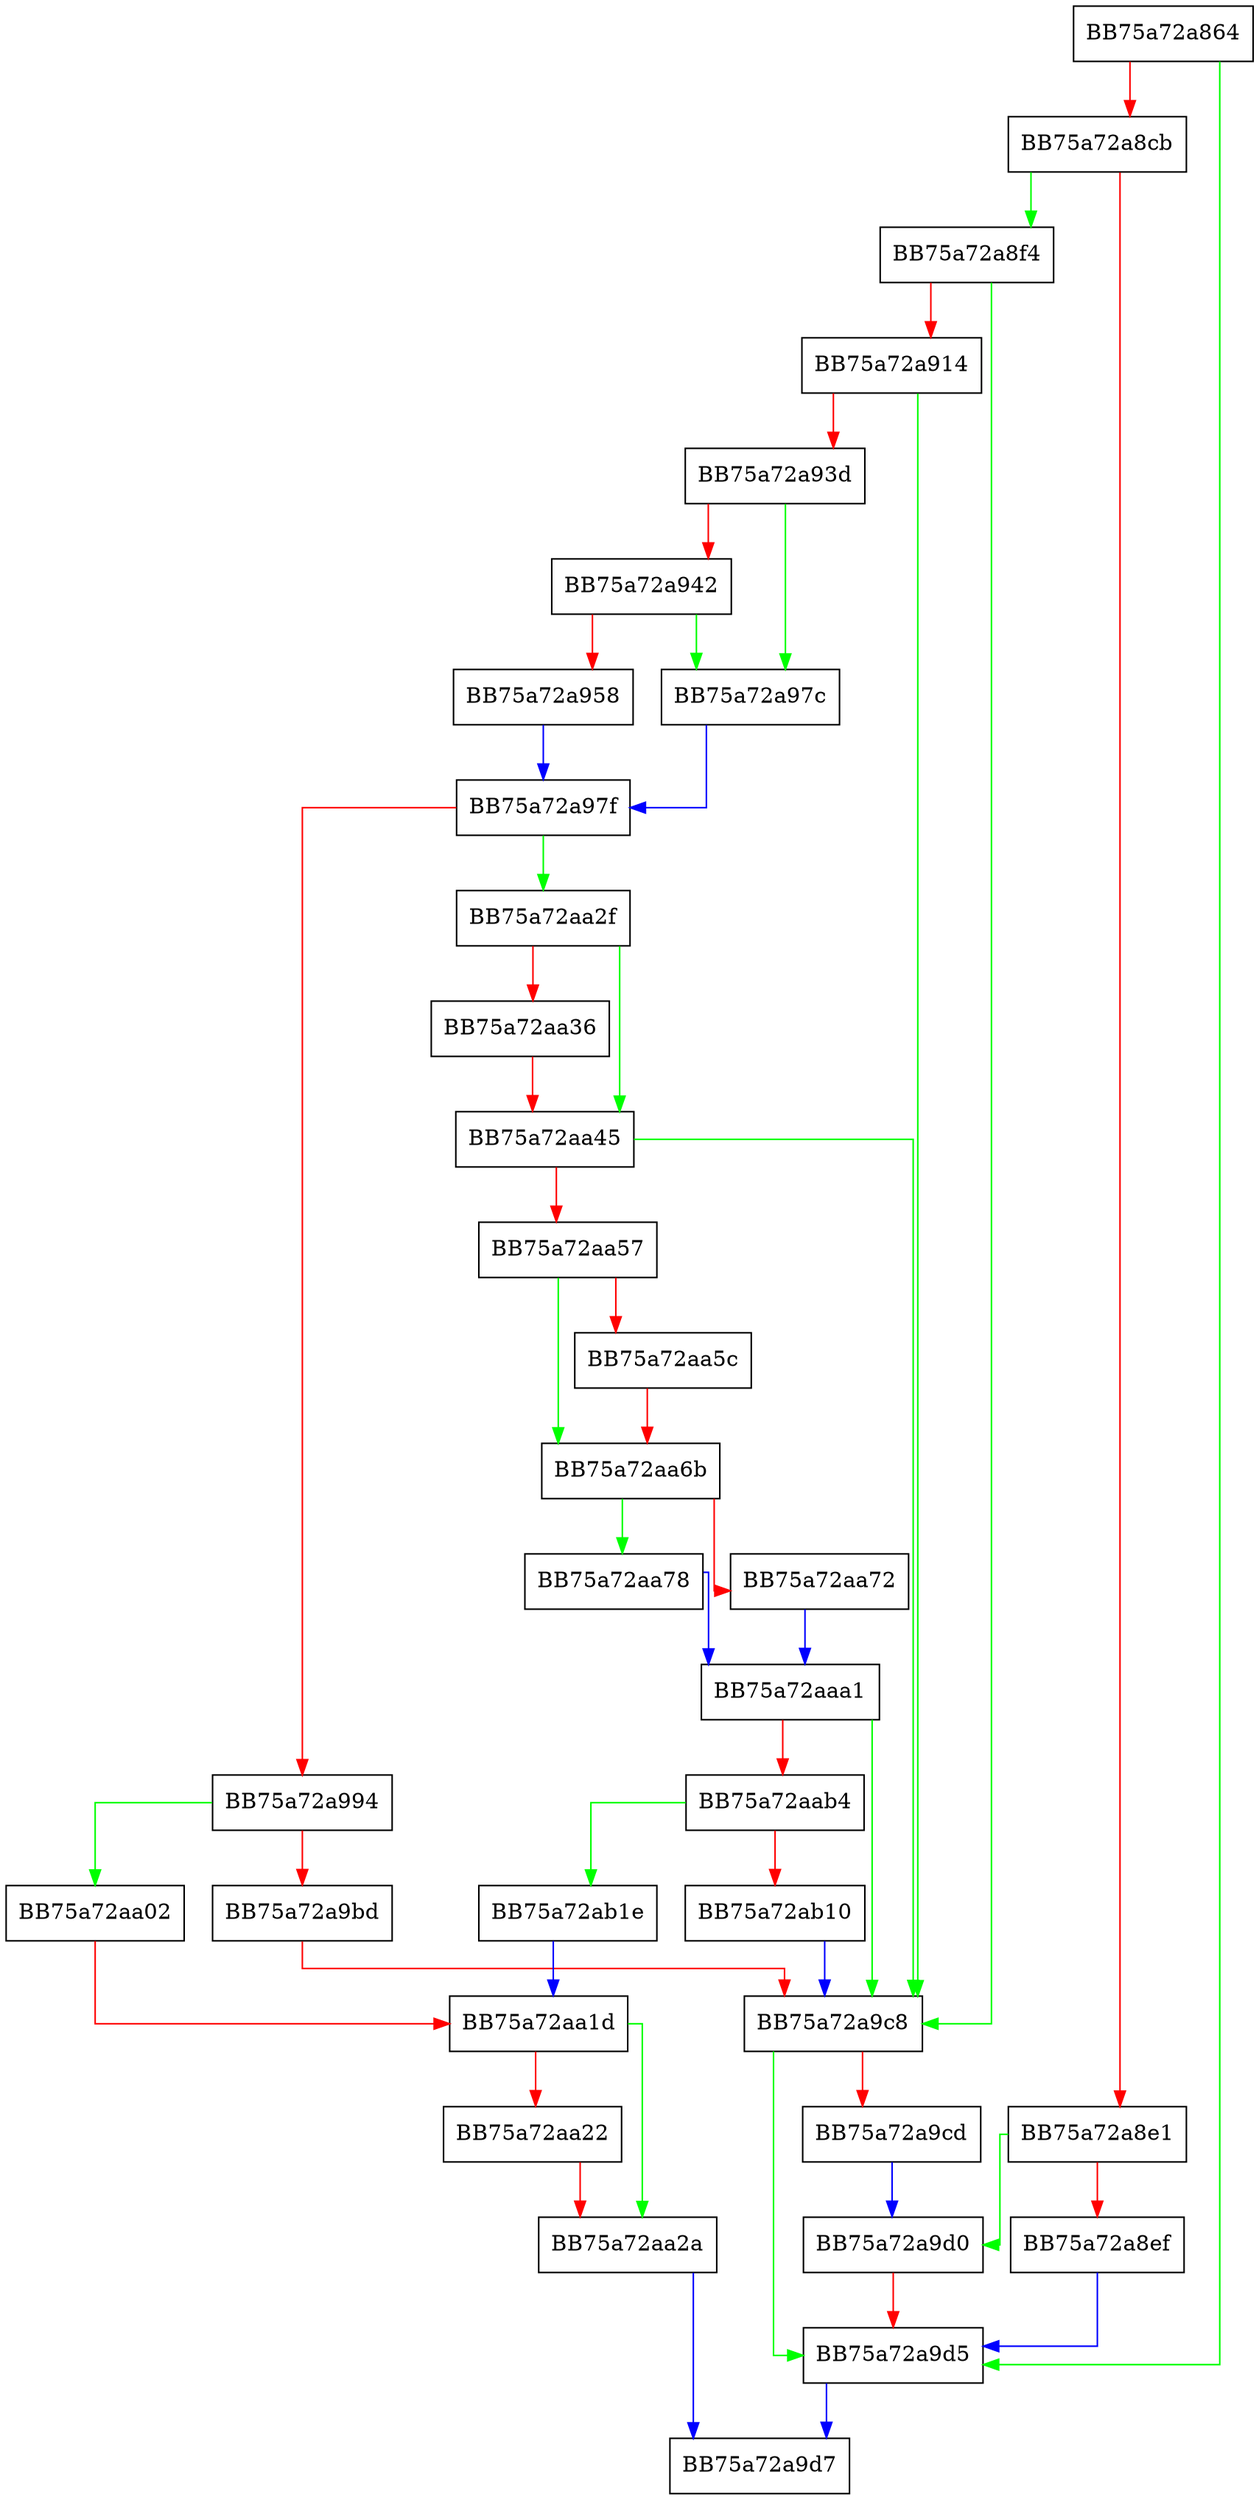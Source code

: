 digraph TryDecryptDocument {
  node [shape="box"];
  graph [splines=ortho];
  BB75a72a864 -> BB75a72a9d5 [color="green"];
  BB75a72a864 -> BB75a72a8cb [color="red"];
  BB75a72a8cb -> BB75a72a8f4 [color="green"];
  BB75a72a8cb -> BB75a72a8e1 [color="red"];
  BB75a72a8e1 -> BB75a72a9d0 [color="green"];
  BB75a72a8e1 -> BB75a72a8ef [color="red"];
  BB75a72a8ef -> BB75a72a9d5 [color="blue"];
  BB75a72a8f4 -> BB75a72a9c8 [color="green"];
  BB75a72a8f4 -> BB75a72a914 [color="red"];
  BB75a72a914 -> BB75a72a9c8 [color="green"];
  BB75a72a914 -> BB75a72a93d [color="red"];
  BB75a72a93d -> BB75a72a97c [color="green"];
  BB75a72a93d -> BB75a72a942 [color="red"];
  BB75a72a942 -> BB75a72a97c [color="green"];
  BB75a72a942 -> BB75a72a958 [color="red"];
  BB75a72a958 -> BB75a72a97f [color="blue"];
  BB75a72a97c -> BB75a72a97f [color="blue"];
  BB75a72a97f -> BB75a72aa2f [color="green"];
  BB75a72a97f -> BB75a72a994 [color="red"];
  BB75a72a994 -> BB75a72aa02 [color="green"];
  BB75a72a994 -> BB75a72a9bd [color="red"];
  BB75a72a9bd -> BB75a72a9c8 [color="red"];
  BB75a72a9c8 -> BB75a72a9d5 [color="green"];
  BB75a72a9c8 -> BB75a72a9cd [color="red"];
  BB75a72a9cd -> BB75a72a9d0 [color="blue"];
  BB75a72a9d0 -> BB75a72a9d5 [color="red"];
  BB75a72a9d5 -> BB75a72a9d7 [color="blue"];
  BB75a72aa02 -> BB75a72aa1d [color="red"];
  BB75a72aa1d -> BB75a72aa2a [color="green"];
  BB75a72aa1d -> BB75a72aa22 [color="red"];
  BB75a72aa22 -> BB75a72aa2a [color="red"];
  BB75a72aa2a -> BB75a72a9d7 [color="blue"];
  BB75a72aa2f -> BB75a72aa45 [color="green"];
  BB75a72aa2f -> BB75a72aa36 [color="red"];
  BB75a72aa36 -> BB75a72aa45 [color="red"];
  BB75a72aa45 -> BB75a72a9c8 [color="green"];
  BB75a72aa45 -> BB75a72aa57 [color="red"];
  BB75a72aa57 -> BB75a72aa6b [color="green"];
  BB75a72aa57 -> BB75a72aa5c [color="red"];
  BB75a72aa5c -> BB75a72aa6b [color="red"];
  BB75a72aa6b -> BB75a72aa78 [color="green"];
  BB75a72aa6b -> BB75a72aa72 [color="red"];
  BB75a72aa72 -> BB75a72aaa1 [color="blue"];
  BB75a72aa78 -> BB75a72aaa1 [color="blue"];
  BB75a72aaa1 -> BB75a72a9c8 [color="green"];
  BB75a72aaa1 -> BB75a72aab4 [color="red"];
  BB75a72aab4 -> BB75a72ab1e [color="green"];
  BB75a72aab4 -> BB75a72ab10 [color="red"];
  BB75a72ab10 -> BB75a72a9c8 [color="blue"];
  BB75a72ab1e -> BB75a72aa1d [color="blue"];
}